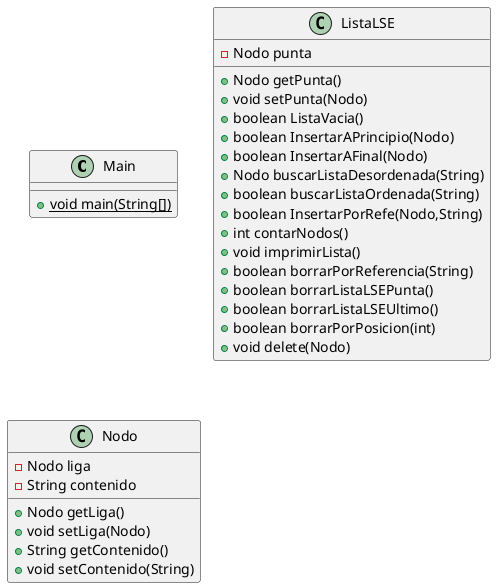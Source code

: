 @startuml
class Main {
+ {static} void main(String[])
}
class ListaLSE {
- Nodo punta
+ Nodo getPunta()
+ void setPunta(Nodo)
+ boolean ListaVacia()
+ boolean InsertarAPrincipio(Nodo)
+ boolean InsertarAFinal(Nodo)
+ Nodo buscarListaDesordenada(String)
+ boolean buscarListaOrdenada(String)
+ boolean InsertarPorRefe(Nodo,String)
+ int contarNodos()
+ void imprimirLista()
+ boolean borrarPorReferencia(String)
+ boolean borrarListaLSEPunta()
+ boolean borrarListaLSEUltimo()
+ boolean borrarPorPosicion(int)
+ void delete(Nodo)
}
class Nodo {
- Nodo liga
- String contenido
+ Nodo getLiga()
+ void setLiga(Nodo)
+ String getContenido()
+ void setContenido(String)
}
@enduml